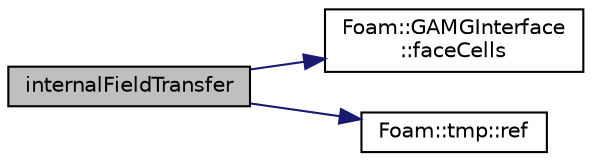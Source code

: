 digraph "internalFieldTransfer"
{
  bgcolor="transparent";
  edge [fontname="Helvetica",fontsize="10",labelfontname="Helvetica",labelfontsize="10"];
  node [fontname="Helvetica",fontsize="10",shape=record];
  rankdir="LR";
  Node21 [label="internalFieldTransfer",height=0.2,width=0.4,color="black", fillcolor="grey75", style="filled", fontcolor="black"];
  Node21 -> Node22 [color="midnightblue",fontsize="10",style="solid",fontname="Helvetica"];
  Node22 [label="Foam::GAMGInterface\l::faceCells",height=0.2,width=0.4,color="black",URL="$a28069.html#acfa7528cfeee102a905008394641d01c",tooltip="Return faceCell addressing. "];
  Node21 -> Node23 [color="midnightblue",fontsize="10",style="solid",fontname="Helvetica"];
  Node23 [label="Foam::tmp::ref",height=0.2,width=0.4,color="black",URL="$a27077.html#aeaf81e641282874cef07f5b808efc83b",tooltip="Return non-const reference or generate a fatal error. "];
}
